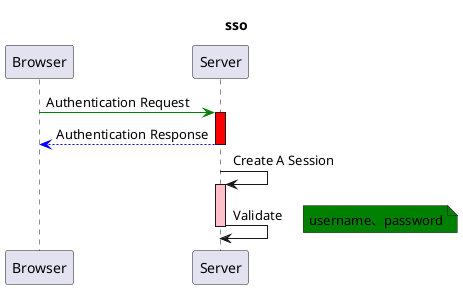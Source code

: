 @startuml
title  sso

Browser -[#green]> Server: Authentication Request
activate Server #red
Server --[#blue]> Browser: Authentication Response
deactivate Server
Server -> Server: Create A Session
activate Server #pink
Server -> Server : Validate
deactivate Server
note right #green:username、password

@enduml
